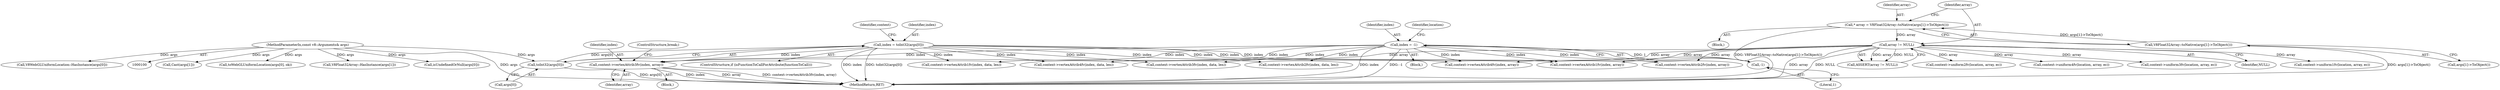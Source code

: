 digraph "0_Chrome_e9372a1bfd3588a80fcf49aa07321f0971dd6091_64@pointer" {
"1000223" [label="(Call,context->vertexAttrib3fv(index, array))"];
"1000126" [label="(Call,index = toInt32(args[0]))"];
"1000128" [label="(Call,toInt32(args[0]))"];
"1000101" [label="(MethodParameterIn,const v8::Arguments& args)"];
"1000115" [label="(Call,index = -1)"];
"1000117" [label="(Call,-1)"];
"1000178" [label="(Call,array != NULL)"];
"1000173" [label="(Call,* array = V8Float32Array::toNative(args[1]->ToObject()))"];
"1000175" [label="(Call,V8Float32Array::toNative(args[1]->ToObject()))"];
"1000218" [label="(Call,context->vertexAttrib2fv(index, array))"];
"1000322" [label="(Call,context->vertexAttrib3fv(index, data, len))"];
"1000118" [label="(Literal,1)"];
"1000213" [label="(Call,context->vertexAttrib1fv(index, array))"];
"1000175" [label="(Call,V8Float32Array::toNative(args[1]->ToObject()))"];
"1000129" [label="(Call,args[0])"];
"1000251" [label="(Call,Cast(args[1]))"];
"1000310" [label="(Call,context->vertexAttrib1fv(index, data, len))"];
"1000207" [label="(Call,context->uniform4fv(location, array, ec))"];
"1000163" [label="(Identifier,context)"];
"1000345" [label="(MethodReturn,RET)"];
"1000328" [label="(Call,context->vertexAttrib4fv(index, data, len))"];
"1000224" [label="(Identifier,index)"];
"1000156" [label="(Call,toWebGLUniformLocation(args[0], ok))"];
"1000167" [label="(Call,V8Float32Array::HasInstance(args[1]))"];
"1000201" [label="(Call,context->uniform3fv(location, array, ec))"];
"1000103" [label="(Block,)"];
"1000180" [label="(Identifier,NULL)"];
"1000171" [label="(Block,)"];
"1000115" [label="(Call,index = -1)"];
"1000173" [label="(Call,* array = V8Float32Array::toNative(args[1]->ToObject()))"];
"1000189" [label="(Call,context->uniform1fv(location, array, ec))"];
"1000126" [label="(Call,index = toInt32(args[0]))"];
"1000226" [label="(ControlStructure,break;)"];
"1000117" [label="(Call,-1)"];
"1000141" [label="(Call,isUndefinedOrNull(args[0]))"];
"1000174" [label="(Identifier,array)"];
"1000176" [label="(Call,args[1]->ToObject())"];
"1000123" [label="(ControlStructure,if (isFunctionToCallForAttribute(functionToCall)))"];
"1000128" [label="(Call,toInt32(args[0]))"];
"1000116" [label="(Identifier,index)"];
"1000228" [label="(Call,context->vertexAttrib4fv(index, array))"];
"1000187" [label="(Block,)"];
"1000223" [label="(Call,context->vertexAttrib3fv(index, array))"];
"1000178" [label="(Call,array != NULL)"];
"1000177" [label="(Call,ASSERT(array != NULL))"];
"1000225" [label="(Identifier,array)"];
"1000127" [label="(Identifier,index)"];
"1000121" [label="(Identifier,location)"];
"1000179" [label="(Identifier,array)"];
"1000195" [label="(Call,context->uniform2fv(location, array, ec))"];
"1000146" [label="(Call,V8WebGLUniformLocation::HasInstance(args[0]))"];
"1000101" [label="(MethodParameterIn,const v8::Arguments& args)"];
"1000316" [label="(Call,context->vertexAttrib2fv(index, data, len))"];
"1000223" -> "1000187"  [label="AST: "];
"1000223" -> "1000225"  [label="CFG: "];
"1000224" -> "1000223"  [label="AST: "];
"1000225" -> "1000223"  [label="AST: "];
"1000226" -> "1000223"  [label="CFG: "];
"1000223" -> "1000345"  [label="DDG: array"];
"1000223" -> "1000345"  [label="DDG: context->vertexAttrib3fv(index, array)"];
"1000223" -> "1000345"  [label="DDG: index"];
"1000126" -> "1000223"  [label="DDG: index"];
"1000115" -> "1000223"  [label="DDG: index"];
"1000178" -> "1000223"  [label="DDG: array"];
"1000126" -> "1000123"  [label="AST: "];
"1000126" -> "1000128"  [label="CFG: "];
"1000127" -> "1000126"  [label="AST: "];
"1000128" -> "1000126"  [label="AST: "];
"1000163" -> "1000126"  [label="CFG: "];
"1000126" -> "1000345"  [label="DDG: index"];
"1000126" -> "1000345"  [label="DDG: toInt32(args[0])"];
"1000128" -> "1000126"  [label="DDG: args[0]"];
"1000126" -> "1000213"  [label="DDG: index"];
"1000126" -> "1000218"  [label="DDG: index"];
"1000126" -> "1000228"  [label="DDG: index"];
"1000126" -> "1000310"  [label="DDG: index"];
"1000126" -> "1000316"  [label="DDG: index"];
"1000126" -> "1000322"  [label="DDG: index"];
"1000126" -> "1000328"  [label="DDG: index"];
"1000128" -> "1000129"  [label="CFG: "];
"1000129" -> "1000128"  [label="AST: "];
"1000128" -> "1000345"  [label="DDG: args[0]"];
"1000101" -> "1000128"  [label="DDG: args"];
"1000101" -> "1000100"  [label="AST: "];
"1000101" -> "1000345"  [label="DDG: args"];
"1000101" -> "1000141"  [label="DDG: args"];
"1000101" -> "1000146"  [label="DDG: args"];
"1000101" -> "1000156"  [label="DDG: args"];
"1000101" -> "1000167"  [label="DDG: args"];
"1000101" -> "1000251"  [label="DDG: args"];
"1000115" -> "1000103"  [label="AST: "];
"1000115" -> "1000117"  [label="CFG: "];
"1000116" -> "1000115"  [label="AST: "];
"1000117" -> "1000115"  [label="AST: "];
"1000121" -> "1000115"  [label="CFG: "];
"1000115" -> "1000345"  [label="DDG: -1"];
"1000115" -> "1000345"  [label="DDG: index"];
"1000117" -> "1000115"  [label="DDG: 1"];
"1000115" -> "1000213"  [label="DDG: index"];
"1000115" -> "1000218"  [label="DDG: index"];
"1000115" -> "1000228"  [label="DDG: index"];
"1000115" -> "1000310"  [label="DDG: index"];
"1000115" -> "1000316"  [label="DDG: index"];
"1000115" -> "1000322"  [label="DDG: index"];
"1000115" -> "1000328"  [label="DDG: index"];
"1000117" -> "1000118"  [label="CFG: "];
"1000118" -> "1000117"  [label="AST: "];
"1000178" -> "1000177"  [label="AST: "];
"1000178" -> "1000180"  [label="CFG: "];
"1000179" -> "1000178"  [label="AST: "];
"1000180" -> "1000178"  [label="AST: "];
"1000177" -> "1000178"  [label="CFG: "];
"1000178" -> "1000345"  [label="DDG: array"];
"1000178" -> "1000345"  [label="DDG: NULL"];
"1000178" -> "1000177"  [label="DDG: array"];
"1000178" -> "1000177"  [label="DDG: NULL"];
"1000173" -> "1000178"  [label="DDG: array"];
"1000178" -> "1000189"  [label="DDG: array"];
"1000178" -> "1000195"  [label="DDG: array"];
"1000178" -> "1000201"  [label="DDG: array"];
"1000178" -> "1000207"  [label="DDG: array"];
"1000178" -> "1000213"  [label="DDG: array"];
"1000178" -> "1000218"  [label="DDG: array"];
"1000178" -> "1000228"  [label="DDG: array"];
"1000173" -> "1000171"  [label="AST: "];
"1000173" -> "1000175"  [label="CFG: "];
"1000174" -> "1000173"  [label="AST: "];
"1000175" -> "1000173"  [label="AST: "];
"1000179" -> "1000173"  [label="CFG: "];
"1000173" -> "1000345"  [label="DDG: V8Float32Array::toNative(args[1]->ToObject())"];
"1000175" -> "1000173"  [label="DDG: args[1]->ToObject()"];
"1000175" -> "1000176"  [label="CFG: "];
"1000176" -> "1000175"  [label="AST: "];
"1000175" -> "1000345"  [label="DDG: args[1]->ToObject()"];
}
